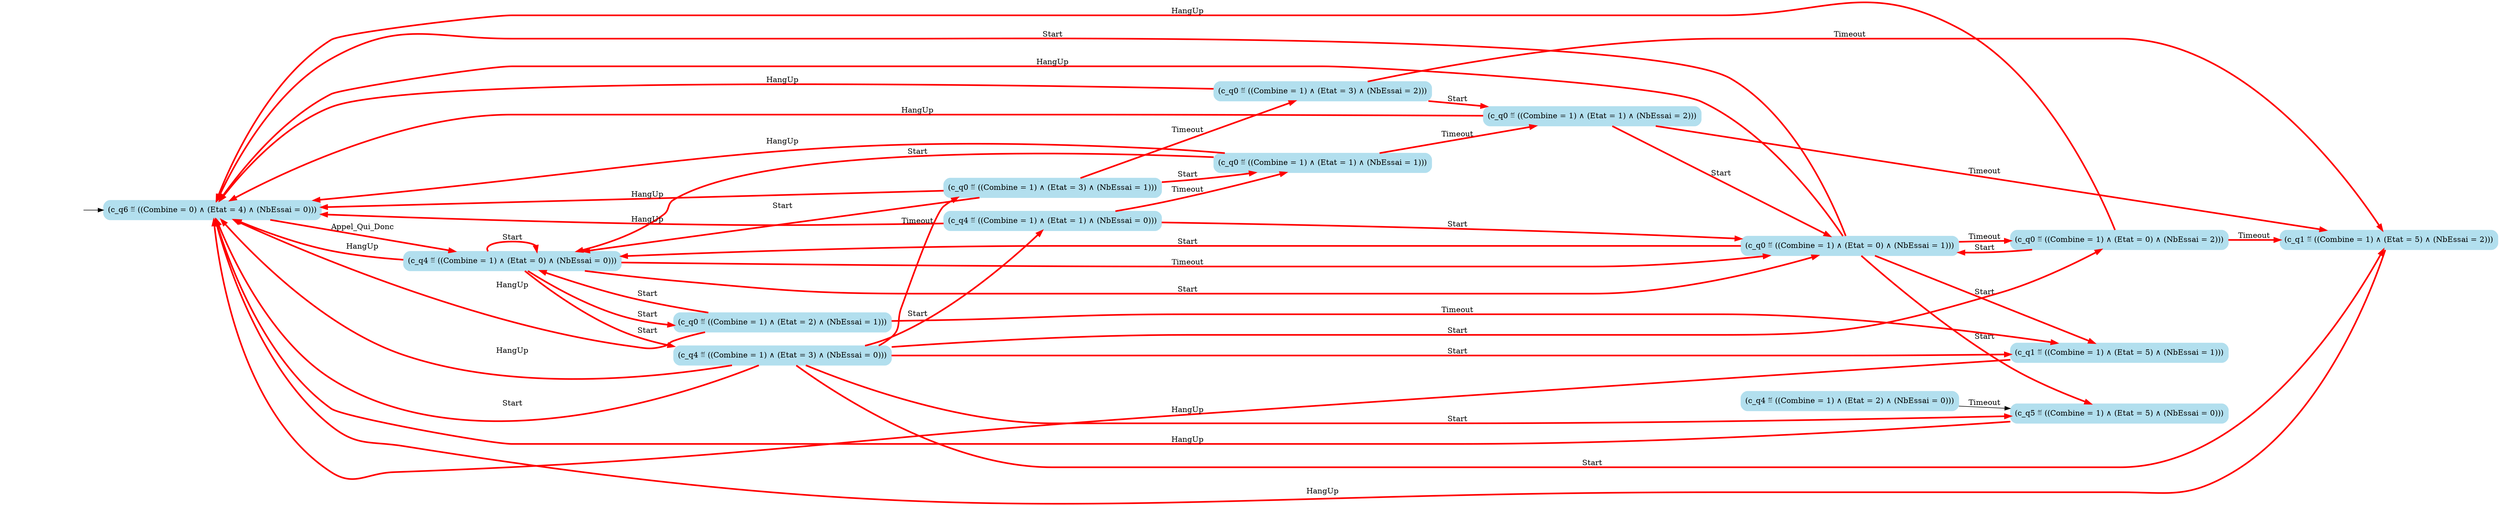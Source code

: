 digraph G {

	rankdir = LR;

	start_c_q6_93[style=invisible];

	node[shape=box, style="rounded, filled", color=lightblue2];

	c_q5_42[label="(c_q5 ≝ ((Combine = 1) ∧ (Etat = 5) ∧ (NbEssai = 0)))"];
	c_q0_89[label="(c_q0 ≝ ((Combine = 1) ∧ (Etat = 0) ∧ (NbEssai = 1)))"];
	c_q0_64[label="(c_q0 ≝ ((Combine = 1) ∧ (Etat = 3) ∧ (NbEssai = 1)))"];
	c_q0_92[label="(c_q0 ≝ ((Combine = 1) ∧ (Etat = 1) ∧ (NbEssai = 2)))"];
	c_q0_60[label="(c_q0 ≝ ((Combine = 1) ∧ (Etat = 2) ∧ (NbEssai = 1)))"];
	c_q0_86[label="(c_q0 ≝ ((Combine = 1) ∧ (Etat = 3) ∧ (NbEssai = 2)))"];
	c_q0_80[label="(c_q0 ≝ ((Combine = 1) ∧ (Etat = 1) ∧ (NbEssai = 1)))"];
	c_q0_54[label="(c_q0 ≝ ((Combine = 1) ∧ (Etat = 0) ∧ (NbEssai = 2)))"];
	c_q4_74[label="(c_q4 ≝ ((Combine = 1) ∧ (Etat = 1) ∧ (NbEssai = 0)))"];
	c_q6_93[label="(c_q6 ≝ ((Combine = 0) ∧ (Etat = 4) ∧ (NbEssai = 0)))"];
	c_q4_36[label="(c_q4 ≝ ((Combine = 1) ∧ (Etat = 2) ∧ (NbEssai = 0)))"];
	c_q4_77[label="(c_q4 ≝ ((Combine = 1) ∧ (Etat = 0) ∧ (NbEssai = 0)))"];
	c_q1_91[label="(c_q1 ≝ ((Combine = 1) ∧ (Etat = 5) ∧ (NbEssai = 2)))"];
	c_q4_50[label="(c_q4 ≝ ((Combine = 1) ∧ (Etat = 3) ∧ (NbEssai = 0)))"];
	c_q1_66[label="(c_q1 ≝ ((Combine = 1) ∧ (Etat = 5) ∧ (NbEssai = 1)))"];

	start_c_q6_93 -> c_q6_93;
	c_q6_93 -> c_q4_77[label="Appel_Qui_Donc", penwidth=3, color=red];
	c_q0_64 -> c_q0_80[label="Start", penwidth=3, color=red];
	c_q0_89 -> c_q0_54[label="Timeout", penwidth=3, color=red];
	c_q0_89 -> c_q1_66[label="Start", penwidth=3, color=red];
	c_q0_54 -> c_q1_91[label="Timeout", penwidth=3, color=red];
	c_q0_64 -> c_q4_77[label="Start", penwidth=3, color=red];
	c_q0_89 -> c_q5_42[label="Start", penwidth=3, color=red];
	c_q0_89 -> c_q6_93[label="Start", penwidth=3, color=red];
	c_q0_89 -> c_q6_93[label="HangUp", penwidth=3, color=red];
	c_q1_91 -> c_q6_93[label="HangUp", penwidth=3, color=red];
	c_q4_77 -> c_q4_50[label="Start", penwidth=3, color=red];
	c_q4_77 -> c_q4_77[label="Start", penwidth=3, color=red];
	c_q4_50 -> c_q0_54[label="Start", penwidth=3, color=red];
	c_q4_77 -> c_q0_60[label="Start", penwidth=3, color=red];
	c_q4_50 -> c_q0_64[label="Timeout", penwidth=3, color=red];
	c_q4_50 -> c_q1_66[label="Start", penwidth=3, color=red];
	c_q4_50 -> c_q1_91[label="Start", penwidth=3, color=red];
	c_q4_50 -> c_q5_42[label="Start", penwidth=3, color=red];
	c_q4_36 -> c_q5_42[label="Timeout"];
	c_q4_50 -> c_q6_93[label="Start", penwidth=3, color=red];
	c_q4_50 -> c_q6_93[label="HangUp", penwidth=3, color=red];
	c_q5_42 -> c_q6_93[label="HangUp", penwidth=3, color=red];
	c_q4_77 -> c_q0_89[label="Start", penwidth=3, color=red];
	c_q4_77 -> c_q0_89[label="Timeout", penwidth=3, color=red];
	c_q4_77 -> c_q6_93[label="HangUp", penwidth=3, color=red];
	c_q4_50 -> c_q4_74[label="Start", penwidth=3, color=red];
	c_q0_54 -> c_q0_89[label="Start", penwidth=3, color=red];
	c_q0_54 -> c_q6_93[label="HangUp", penwidth=3, color=red];
	c_q0_60 -> c_q4_77[label="Start", penwidth=3, color=red];
	c_q0_60 -> c_q1_66[label="Timeout", penwidth=3, color=red];
	c_q0_60 -> c_q6_93[label="HangUp", penwidth=3, color=red];
	c_q0_64 -> c_q0_86[label="Timeout", penwidth=3, color=red];
	c_q0_64 -> c_q6_93[label="HangUp", penwidth=3, color=red];
	c_q1_66 -> c_q6_93[label="HangUp", penwidth=3, color=red];
	c_q0_89 -> c_q4_77[label="Start", penwidth=3, color=red];
	c_q4_74 -> c_q0_89[label="Start", penwidth=3, color=red];
	c_q4_74 -> c_q0_80[label="Timeout", penwidth=3, color=red];
	c_q4_74 -> c_q6_93[label="HangUp", penwidth=3, color=red];
	c_q0_80 -> c_q4_77[label="Start", penwidth=3, color=red];
	c_q0_80 -> c_q0_92[label="Timeout", penwidth=3, color=red];
	c_q0_80 -> c_q6_93[label="HangUp", penwidth=3, color=red];
	c_q0_86 -> c_q0_92[label="Start", penwidth=3, color=red];
	c_q0_86 -> c_q1_91[label="Timeout", penwidth=3, color=red];
	c_q0_86 -> c_q6_93[label="HangUp", penwidth=3, color=red];
	c_q0_92 -> c_q0_89[label="Start", penwidth=3, color=red];
	c_q0_92 -> c_q1_91[label="Timeout", penwidth=3, color=red];
	c_q0_92 -> c_q6_93[label="HangUp", penwidth=3, color=red];

}